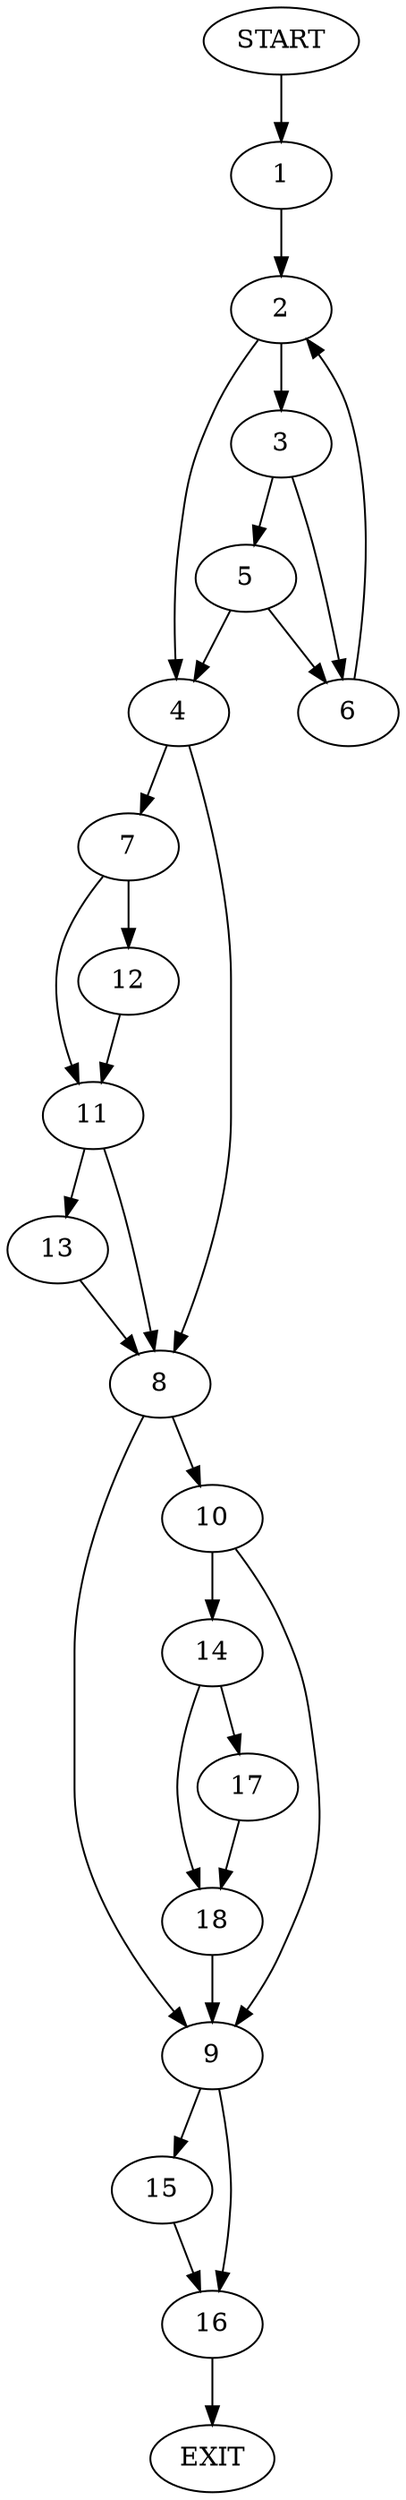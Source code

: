 digraph {
0 [label="START"]
19 [label="EXIT"]
0 -> 1
1 -> 2
2 -> 3
2 -> 4
3 -> 5
3 -> 6
4 -> 7
4 -> 8
5 -> 6
5 -> 4
6 -> 2
8 -> 9
8 -> 10
7 -> 11
7 -> 12
12 -> 11
11 -> 8
11 -> 13
13 -> 8
10 -> 9
10 -> 14
9 -> 15
9 -> 16
14 -> 17
14 -> 18
17 -> 18
18 -> 9
15 -> 16
16 -> 19
}
